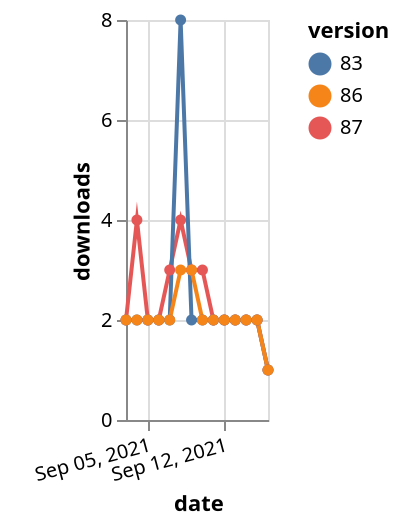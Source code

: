 {"$schema": "https://vega.github.io/schema/vega-lite/v5.json", "description": "A simple bar chart with embedded data.", "data": {"values": [{"date": "2021-09-03", "total": 4774, "delta": 2, "version": "87"}, {"date": "2021-09-04", "total": 4778, "delta": 4, "version": "87"}, {"date": "2021-09-05", "total": 4780, "delta": 2, "version": "87"}, {"date": "2021-09-06", "total": 4782, "delta": 2, "version": "87"}, {"date": "2021-09-07", "total": 4785, "delta": 3, "version": "87"}, {"date": "2021-09-08", "total": 4789, "delta": 4, "version": "87"}, {"date": "2021-09-09", "total": 4792, "delta": 3, "version": "87"}, {"date": "2021-09-10", "total": 4795, "delta": 3, "version": "87"}, {"date": "2021-09-11", "total": 4797, "delta": 2, "version": "87"}, {"date": "2021-09-12", "total": 4799, "delta": 2, "version": "87"}, {"date": "2021-09-13", "total": 4801, "delta": 2, "version": "87"}, {"date": "2021-09-14", "total": 4803, "delta": 2, "version": "87"}, {"date": "2021-09-15", "total": 4805, "delta": 2, "version": "87"}, {"date": "2021-09-16", "total": 4806, "delta": 1, "version": "87"}, {"date": "2021-09-03", "total": 7252, "delta": 2, "version": "83"}, {"date": "2021-09-04", "total": 7254, "delta": 2, "version": "83"}, {"date": "2021-09-05", "total": 7256, "delta": 2, "version": "83"}, {"date": "2021-09-06", "total": 7258, "delta": 2, "version": "83"}, {"date": "2021-09-07", "total": 7260, "delta": 2, "version": "83"}, {"date": "2021-09-08", "total": 7268, "delta": 8, "version": "83"}, {"date": "2021-09-09", "total": 7270, "delta": 2, "version": "83"}, {"date": "2021-09-10", "total": 7272, "delta": 2, "version": "83"}, {"date": "2021-09-11", "total": 7274, "delta": 2, "version": "83"}, {"date": "2021-09-12", "total": 7276, "delta": 2, "version": "83"}, {"date": "2021-09-13", "total": 7278, "delta": 2, "version": "83"}, {"date": "2021-09-14", "total": 7280, "delta": 2, "version": "83"}, {"date": "2021-09-15", "total": 7282, "delta": 2, "version": "83"}, {"date": "2021-09-16", "total": 7283, "delta": 1, "version": "83"}, {"date": "2021-09-03", "total": 22527, "delta": 2, "version": "86"}, {"date": "2021-09-04", "total": 22529, "delta": 2, "version": "86"}, {"date": "2021-09-05", "total": 22531, "delta": 2, "version": "86"}, {"date": "2021-09-06", "total": 22533, "delta": 2, "version": "86"}, {"date": "2021-09-07", "total": 22535, "delta": 2, "version": "86"}, {"date": "2021-09-08", "total": 22538, "delta": 3, "version": "86"}, {"date": "2021-09-09", "total": 22541, "delta": 3, "version": "86"}, {"date": "2021-09-10", "total": 22543, "delta": 2, "version": "86"}, {"date": "2021-09-11", "total": 22545, "delta": 2, "version": "86"}, {"date": "2021-09-12", "total": 22547, "delta": 2, "version": "86"}, {"date": "2021-09-13", "total": 22549, "delta": 2, "version": "86"}, {"date": "2021-09-14", "total": 22551, "delta": 2, "version": "86"}, {"date": "2021-09-15", "total": 22553, "delta": 2, "version": "86"}, {"date": "2021-09-16", "total": 22554, "delta": 1, "version": "86"}]}, "width": "container", "mark": {"type": "line", "point": {"filled": true}}, "encoding": {"x": {"field": "date", "type": "temporal", "timeUnit": "yearmonthdate", "title": "date", "axis": {"labelAngle": -15}}, "y": {"field": "delta", "type": "quantitative", "title": "downloads"}, "color": {"field": "version", "type": "nominal"}, "tooltip": {"field": "delta"}}}